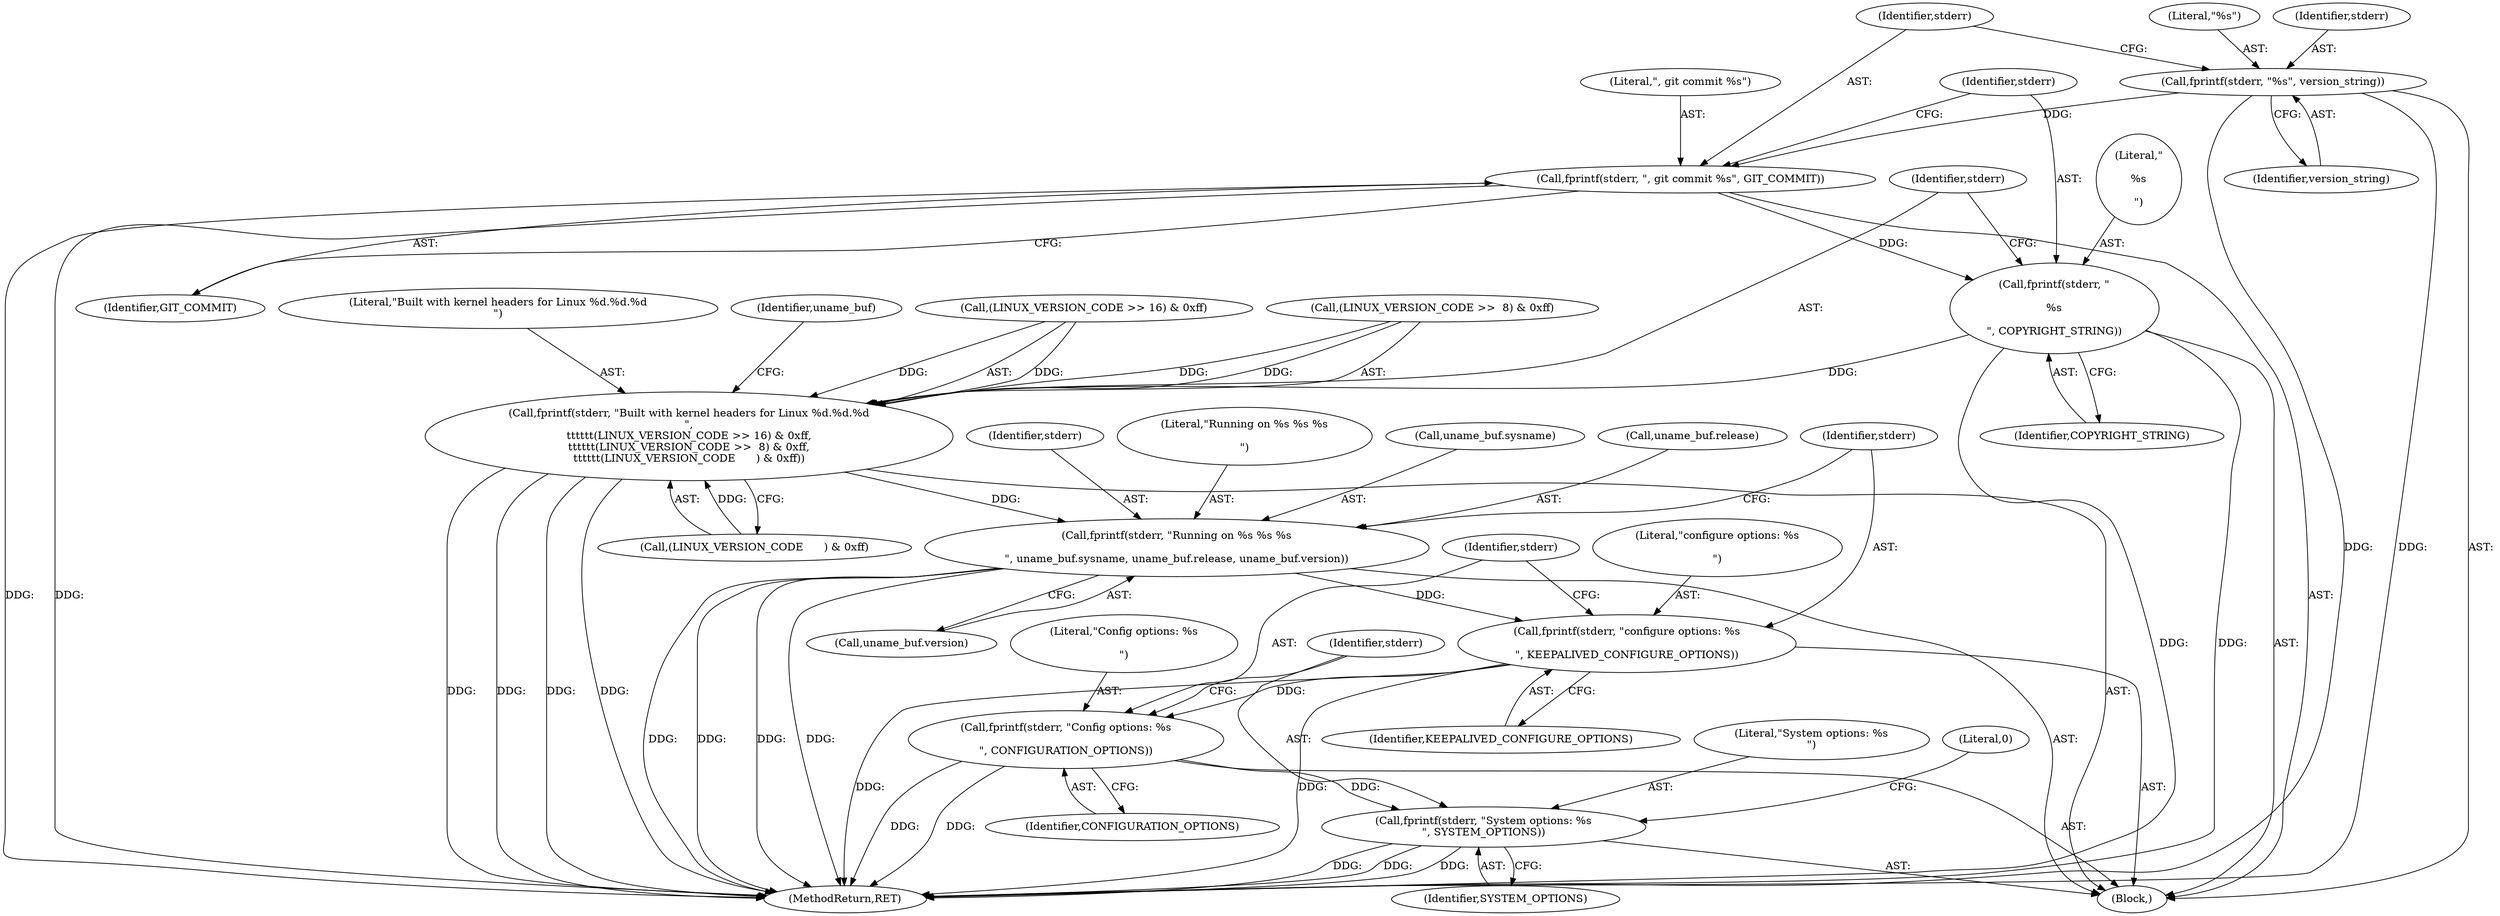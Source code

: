 digraph "0_keepalived_04f2d32871bb3b11d7dc024039952f2fe2750306@API" {
"1000197" [label="(Call,fprintf(stderr, \"%s\", version_string))"];
"1000201" [label="(Call,fprintf(stderr, \", git commit %s\", GIT_COMMIT))"];
"1000205" [label="(Call,fprintf(stderr, \"\n\n%s\n\n\", COPYRIGHT_STRING))"];
"1000209" [label="(Call,fprintf(stderr, \"Built with kernel headers for Linux %d.%d.%d\n\",\n\t\t\t\t\t\t(LINUX_VERSION_CODE >> 16) & 0xff,\n\t\t\t\t\t\t(LINUX_VERSION_CODE >>  8) & 0xff,\n\t\t\t\t\t\t(LINUX_VERSION_CODE      ) & 0xff))"];
"1000229" [label="(Call,fprintf(stderr, \"Running on %s %s %s\n\n\", uname_buf.sysname, uname_buf.release, uname_buf.version))"];
"1000241" [label="(Call,fprintf(stderr, \"configure options: %s\n\n\", KEEPALIVED_CONFIGURE_OPTIONS))"];
"1000245" [label="(Call,fprintf(stderr, \"Config options: %s\n\n\", CONFIGURATION_OPTIONS))"];
"1000249" [label="(Call,fprintf(stderr, \"System options: %s\n\", SYSTEM_OPTIONS))"];
"1000199" [label="(Literal,\"%s\")"];
"1000217" [label="(Call,(LINUX_VERSION_CODE >>  8) & 0xff)"];
"1000232" [label="(Call,uname_buf.sysname)"];
"1000211" [label="(Literal,\"Built with kernel headers for Linux %d.%d.%d\n\")"];
"1000246" [label="(Identifier,stderr)"];
"1000200" [label="(Identifier,version_string)"];
"1000251" [label="(Literal,\"System options: %s\n\")"];
"1000254" [label="(Literal,0)"];
"1000243" [label="(Literal,\"configure options: %s\n\n\")"];
"1000207" [label="(Literal,\"\n\n%s\n\n\")"];
"1000202" [label="(Identifier,stderr)"];
"1000245" [label="(Call,fprintf(stderr, \"Config options: %s\n\n\", CONFIGURATION_OPTIONS))"];
"1000208" [label="(Identifier,COPYRIGHT_STRING)"];
"1000235" [label="(Call,uname_buf.release)"];
"1000244" [label="(Identifier,KEEPALIVED_CONFIGURE_OPTIONS)"];
"1000212" [label="(Call,(LINUX_VERSION_CODE >> 16) & 0xff)"];
"1000203" [label="(Literal,\", git commit %s\")"];
"1000230" [label="(Identifier,stderr)"];
"1000201" [label="(Call,fprintf(stderr, \", git commit %s\", GIT_COMMIT))"];
"1000210" [label="(Identifier,stderr)"];
"1000247" [label="(Literal,\"Config options: %s\n\n\")"];
"1000206" [label="(Identifier,stderr)"];
"1000241" [label="(Call,fprintf(stderr, \"configure options: %s\n\n\", KEEPALIVED_CONFIGURE_OPTIONS))"];
"1000242" [label="(Identifier,stderr)"];
"1000252" [label="(Identifier,SYSTEM_OPTIONS)"];
"1000198" [label="(Identifier,stderr)"];
"1000222" [label="(Call,(LINUX_VERSION_CODE      ) & 0xff)"];
"1000248" [label="(Identifier,CONFIGURATION_OPTIONS)"];
"1000209" [label="(Call,fprintf(stderr, \"Built with kernel headers for Linux %d.%d.%d\n\",\n\t\t\t\t\t\t(LINUX_VERSION_CODE >> 16) & 0xff,\n\t\t\t\t\t\t(LINUX_VERSION_CODE >>  8) & 0xff,\n\t\t\t\t\t\t(LINUX_VERSION_CODE      ) & 0xff))"];
"1000228" [label="(Identifier,uname_buf)"];
"1000231" [label="(Literal,\"Running on %s %s %s\n\n\")"];
"1000204" [label="(Identifier,GIT_COMMIT)"];
"1000205" [label="(Call,fprintf(stderr, \"\n\n%s\n\n\", COPYRIGHT_STRING))"];
"1000238" [label="(Call,uname_buf.version)"];
"1000250" [label="(Identifier,stderr)"];
"1000197" [label="(Call,fprintf(stderr, \"%s\", version_string))"];
"1000195" [label="(Block,)"];
"1000249" [label="(Call,fprintf(stderr, \"System options: %s\n\", SYSTEM_OPTIONS))"];
"1000745" [label="(MethodReturn,RET)"];
"1000229" [label="(Call,fprintf(stderr, \"Running on %s %s %s\n\n\", uname_buf.sysname, uname_buf.release, uname_buf.version))"];
"1000197" -> "1000195"  [label="AST: "];
"1000197" -> "1000200"  [label="CFG: "];
"1000198" -> "1000197"  [label="AST: "];
"1000199" -> "1000197"  [label="AST: "];
"1000200" -> "1000197"  [label="AST: "];
"1000202" -> "1000197"  [label="CFG: "];
"1000197" -> "1000745"  [label="DDG: "];
"1000197" -> "1000745"  [label="DDG: "];
"1000197" -> "1000201"  [label="DDG: "];
"1000201" -> "1000195"  [label="AST: "];
"1000201" -> "1000204"  [label="CFG: "];
"1000202" -> "1000201"  [label="AST: "];
"1000203" -> "1000201"  [label="AST: "];
"1000204" -> "1000201"  [label="AST: "];
"1000206" -> "1000201"  [label="CFG: "];
"1000201" -> "1000745"  [label="DDG: "];
"1000201" -> "1000745"  [label="DDG: "];
"1000201" -> "1000205"  [label="DDG: "];
"1000205" -> "1000195"  [label="AST: "];
"1000205" -> "1000208"  [label="CFG: "];
"1000206" -> "1000205"  [label="AST: "];
"1000207" -> "1000205"  [label="AST: "];
"1000208" -> "1000205"  [label="AST: "];
"1000210" -> "1000205"  [label="CFG: "];
"1000205" -> "1000745"  [label="DDG: "];
"1000205" -> "1000745"  [label="DDG: "];
"1000205" -> "1000209"  [label="DDG: "];
"1000209" -> "1000195"  [label="AST: "];
"1000209" -> "1000222"  [label="CFG: "];
"1000210" -> "1000209"  [label="AST: "];
"1000211" -> "1000209"  [label="AST: "];
"1000212" -> "1000209"  [label="AST: "];
"1000217" -> "1000209"  [label="AST: "];
"1000222" -> "1000209"  [label="AST: "];
"1000228" -> "1000209"  [label="CFG: "];
"1000209" -> "1000745"  [label="DDG: "];
"1000209" -> "1000745"  [label="DDG: "];
"1000209" -> "1000745"  [label="DDG: "];
"1000209" -> "1000745"  [label="DDG: "];
"1000212" -> "1000209"  [label="DDG: "];
"1000212" -> "1000209"  [label="DDG: "];
"1000217" -> "1000209"  [label="DDG: "];
"1000217" -> "1000209"  [label="DDG: "];
"1000222" -> "1000209"  [label="DDG: "];
"1000209" -> "1000229"  [label="DDG: "];
"1000229" -> "1000195"  [label="AST: "];
"1000229" -> "1000238"  [label="CFG: "];
"1000230" -> "1000229"  [label="AST: "];
"1000231" -> "1000229"  [label="AST: "];
"1000232" -> "1000229"  [label="AST: "];
"1000235" -> "1000229"  [label="AST: "];
"1000238" -> "1000229"  [label="AST: "];
"1000242" -> "1000229"  [label="CFG: "];
"1000229" -> "1000745"  [label="DDG: "];
"1000229" -> "1000745"  [label="DDG: "];
"1000229" -> "1000745"  [label="DDG: "];
"1000229" -> "1000745"  [label="DDG: "];
"1000229" -> "1000241"  [label="DDG: "];
"1000241" -> "1000195"  [label="AST: "];
"1000241" -> "1000244"  [label="CFG: "];
"1000242" -> "1000241"  [label="AST: "];
"1000243" -> "1000241"  [label="AST: "];
"1000244" -> "1000241"  [label="AST: "];
"1000246" -> "1000241"  [label="CFG: "];
"1000241" -> "1000745"  [label="DDG: "];
"1000241" -> "1000745"  [label="DDG: "];
"1000241" -> "1000245"  [label="DDG: "];
"1000245" -> "1000195"  [label="AST: "];
"1000245" -> "1000248"  [label="CFG: "];
"1000246" -> "1000245"  [label="AST: "];
"1000247" -> "1000245"  [label="AST: "];
"1000248" -> "1000245"  [label="AST: "];
"1000250" -> "1000245"  [label="CFG: "];
"1000245" -> "1000745"  [label="DDG: "];
"1000245" -> "1000745"  [label="DDG: "];
"1000245" -> "1000249"  [label="DDG: "];
"1000249" -> "1000195"  [label="AST: "];
"1000249" -> "1000252"  [label="CFG: "];
"1000250" -> "1000249"  [label="AST: "];
"1000251" -> "1000249"  [label="AST: "];
"1000252" -> "1000249"  [label="AST: "];
"1000254" -> "1000249"  [label="CFG: "];
"1000249" -> "1000745"  [label="DDG: "];
"1000249" -> "1000745"  [label="DDG: "];
"1000249" -> "1000745"  [label="DDG: "];
}
